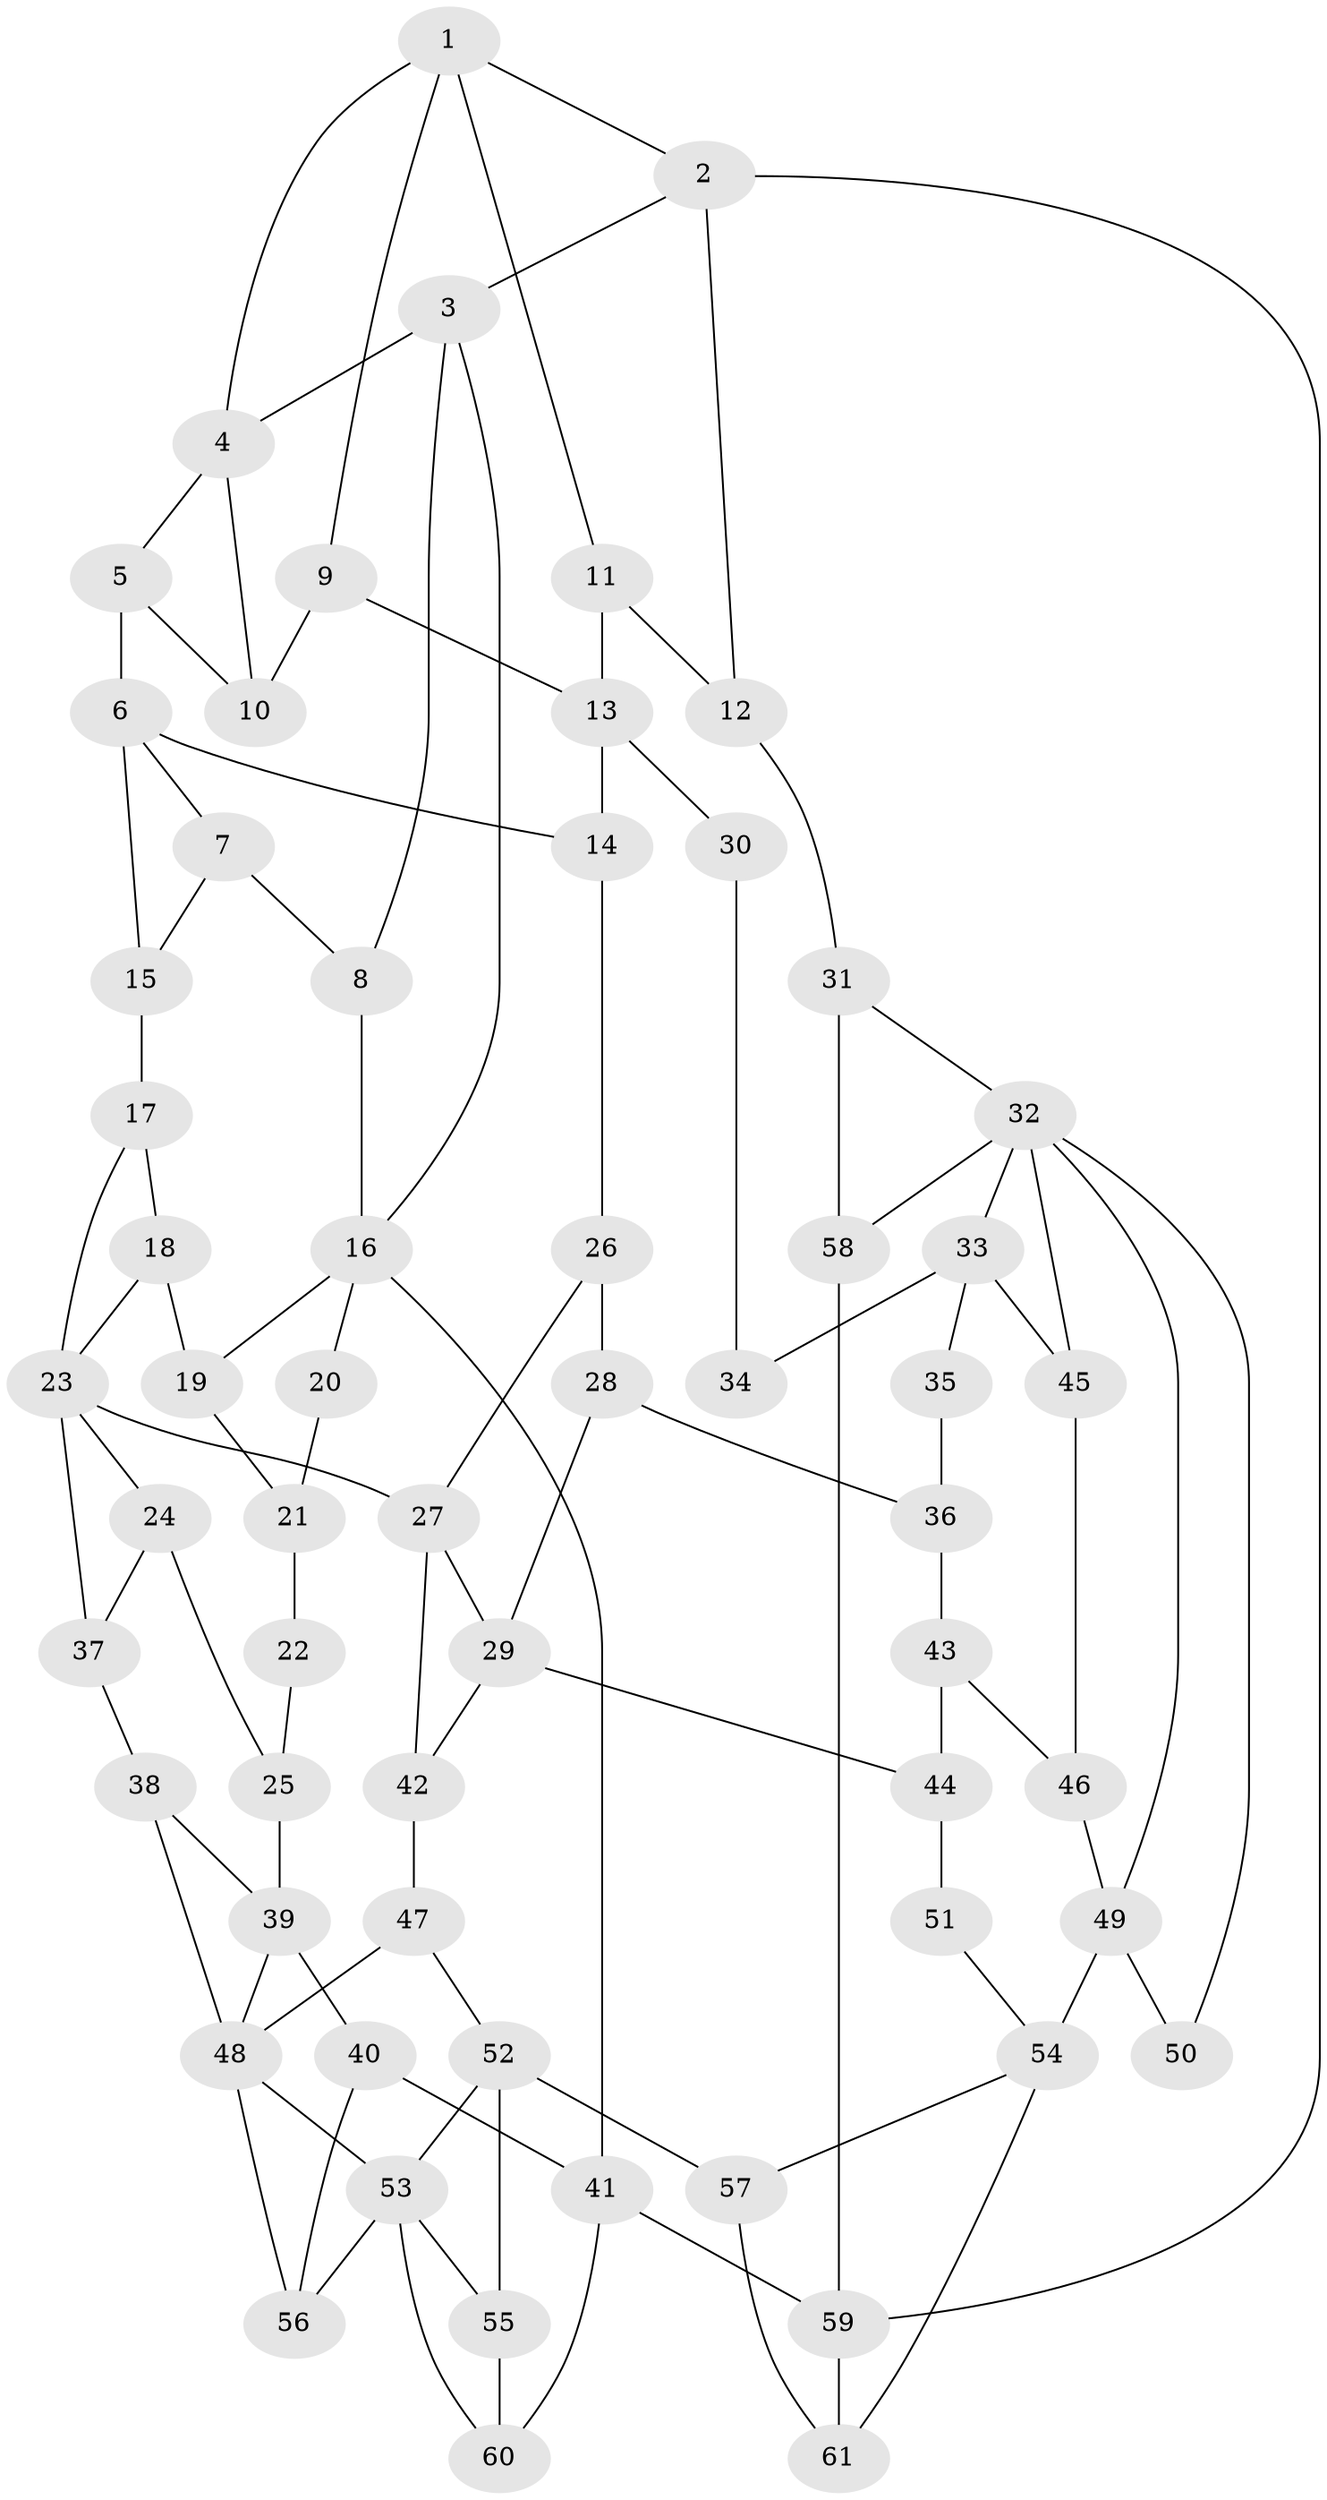 // original degree distribution, {3: 0.024793388429752067, 6: 0.2231404958677686, 4: 0.23140495867768596, 5: 0.5206611570247934}
// Generated by graph-tools (version 1.1) at 2025/38/03/09/25 02:38:26]
// undirected, 61 vertices, 101 edges
graph export_dot {
graph [start="1"]
  node [color=gray90,style=filled];
  1;
  2;
  3;
  4;
  5;
  6;
  7;
  8;
  9;
  10;
  11;
  12;
  13;
  14;
  15;
  16;
  17;
  18;
  19;
  20;
  21;
  22;
  23;
  24;
  25;
  26;
  27;
  28;
  29;
  30;
  31;
  32;
  33;
  34;
  35;
  36;
  37;
  38;
  39;
  40;
  41;
  42;
  43;
  44;
  45;
  46;
  47;
  48;
  49;
  50;
  51;
  52;
  53;
  54;
  55;
  56;
  57;
  58;
  59;
  60;
  61;
  1 -- 2 [weight=1.0];
  1 -- 4 [weight=1.0];
  1 -- 9 [weight=1.0];
  1 -- 11 [weight=1.0];
  2 -- 3 [weight=1.0];
  2 -- 12 [weight=1.0];
  2 -- 59 [weight=1.0];
  3 -- 4 [weight=1.0];
  3 -- 8 [weight=1.0];
  3 -- 16 [weight=1.0];
  4 -- 5 [weight=1.0];
  4 -- 10 [weight=2.0];
  5 -- 6 [weight=2.0];
  5 -- 10 [weight=1.0];
  6 -- 7 [weight=1.0];
  6 -- 14 [weight=2.0];
  6 -- 15 [weight=1.0];
  7 -- 8 [weight=1.0];
  7 -- 15 [weight=1.0];
  8 -- 16 [weight=1.0];
  9 -- 10 [weight=1.0];
  9 -- 13 [weight=1.0];
  11 -- 12 [weight=1.0];
  11 -- 13 [weight=1.0];
  12 -- 31 [weight=1.0];
  13 -- 14 [weight=2.0];
  13 -- 30 [weight=2.0];
  14 -- 26 [weight=2.0];
  15 -- 17 [weight=1.0];
  16 -- 19 [weight=1.0];
  16 -- 20 [weight=1.0];
  16 -- 41 [weight=1.0];
  17 -- 18 [weight=1.0];
  17 -- 23 [weight=1.0];
  18 -- 19 [weight=1.0];
  18 -- 23 [weight=1.0];
  19 -- 21 [weight=1.0];
  20 -- 21 [weight=3.0];
  21 -- 22 [weight=2.0];
  22 -- 25 [weight=2.0];
  23 -- 24 [weight=1.0];
  23 -- 27 [weight=2.0];
  23 -- 37 [weight=1.0];
  24 -- 25 [weight=1.0];
  24 -- 37 [weight=1.0];
  25 -- 39 [weight=2.0];
  26 -- 27 [weight=1.0];
  26 -- 28 [weight=2.0];
  27 -- 29 [weight=1.0];
  27 -- 42 [weight=1.0];
  28 -- 29 [weight=2.0];
  28 -- 36 [weight=1.0];
  29 -- 42 [weight=1.0];
  29 -- 44 [weight=2.0];
  30 -- 34 [weight=1.0];
  31 -- 32 [weight=1.0];
  31 -- 58 [weight=1.0];
  32 -- 33 [weight=1.0];
  32 -- 45 [weight=1.0];
  32 -- 49 [weight=1.0];
  32 -- 50 [weight=1.0];
  32 -- 58 [weight=1.0];
  33 -- 34 [weight=2.0];
  33 -- 35 [weight=2.0];
  33 -- 45 [weight=1.0];
  35 -- 36 [weight=1.0];
  36 -- 43 [weight=1.0];
  37 -- 38 [weight=1.0];
  38 -- 39 [weight=1.0];
  38 -- 48 [weight=1.0];
  39 -- 40 [weight=1.0];
  39 -- 48 [weight=1.0];
  40 -- 41 [weight=1.0];
  40 -- 56 [weight=1.0];
  41 -- 59 [weight=1.0];
  41 -- 60 [weight=1.0];
  42 -- 47 [weight=1.0];
  43 -- 44 [weight=1.0];
  43 -- 46 [weight=1.0];
  44 -- 51 [weight=2.0];
  45 -- 46 [weight=1.0];
  46 -- 49 [weight=1.0];
  47 -- 48 [weight=2.0];
  47 -- 52 [weight=1.0];
  48 -- 53 [weight=1.0];
  48 -- 56 [weight=1.0];
  49 -- 50 [weight=2.0];
  49 -- 54 [weight=2.0];
  51 -- 54 [weight=1.0];
  52 -- 53 [weight=1.0];
  52 -- 55 [weight=1.0];
  52 -- 57 [weight=1.0];
  53 -- 55 [weight=2.0];
  53 -- 56 [weight=1.0];
  53 -- 60 [weight=1.0];
  54 -- 57 [weight=1.0];
  54 -- 61 [weight=1.0];
  55 -- 60 [weight=1.0];
  57 -- 61 [weight=1.0];
  58 -- 59 [weight=1.0];
  59 -- 61 [weight=1.0];
}
